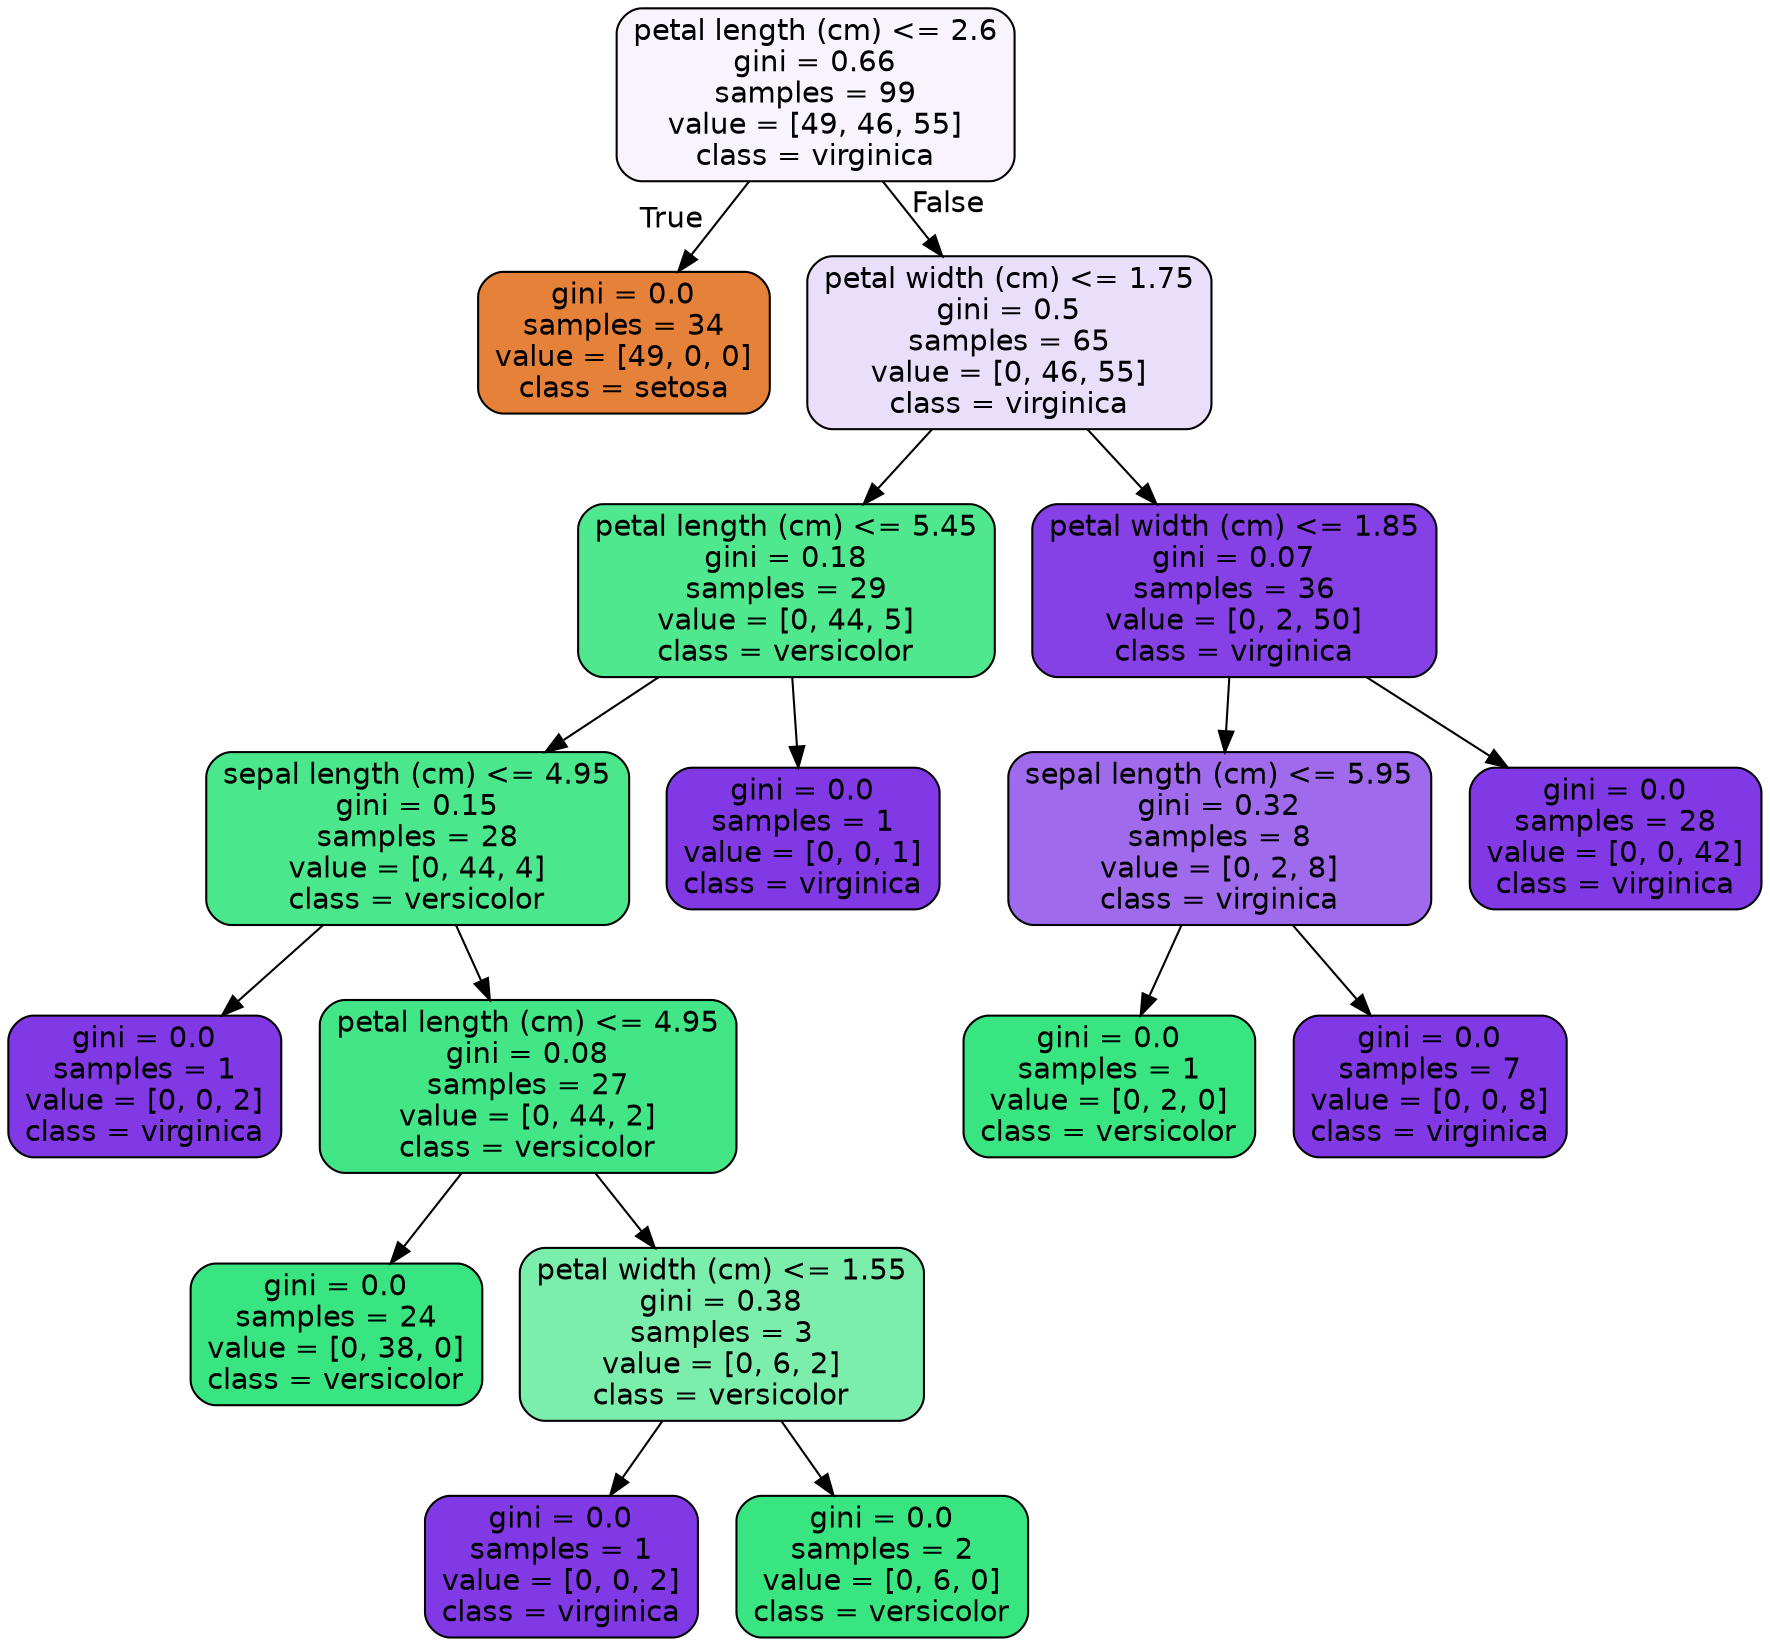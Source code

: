 digraph Tree {
node [shape=box, style="filled, rounded", color="black", fontname=helvetica] ;
edge [fontname=helvetica] ;
0 [label="petal length (cm) <= 2.6\ngini = 0.66\nsamples = 99\nvalue = [49, 46, 55]\nclass = virginica", fillcolor="#f8f3fd"] ;
1 [label="gini = 0.0\nsamples = 34\nvalue = [49, 0, 0]\nclass = setosa", fillcolor="#e58139"] ;
0 -> 1 [labeldistance=2.5, labelangle=45, headlabel="True"] ;
2 [label="petal width (cm) <= 1.75\ngini = 0.5\nsamples = 65\nvalue = [0, 46, 55]\nclass = virginica", fillcolor="#eadffb"] ;
0 -> 2 [labeldistance=2.5, labelangle=-45, headlabel="False"] ;
3 [label="petal length (cm) <= 5.45\ngini = 0.18\nsamples = 29\nvalue = [0, 44, 5]\nclass = versicolor", fillcolor="#50e88f"] ;
2 -> 3 ;
4 [label="sepal length (cm) <= 4.95\ngini = 0.15\nsamples = 28\nvalue = [0, 44, 4]\nclass = versicolor", fillcolor="#4be78c"] ;
3 -> 4 ;
5 [label="gini = 0.0\nsamples = 1\nvalue = [0, 0, 2]\nclass = virginica", fillcolor="#8139e5"] ;
4 -> 5 ;
6 [label="petal length (cm) <= 4.95\ngini = 0.08\nsamples = 27\nvalue = [0, 44, 2]\nclass = versicolor", fillcolor="#42e687"] ;
4 -> 6 ;
7 [label="gini = 0.0\nsamples = 24\nvalue = [0, 38, 0]\nclass = versicolor", fillcolor="#39e581"] ;
6 -> 7 ;
8 [label="petal width (cm) <= 1.55\ngini = 0.38\nsamples = 3\nvalue = [0, 6, 2]\nclass = versicolor", fillcolor="#7beeab"] ;
6 -> 8 ;
9 [label="gini = 0.0\nsamples = 1\nvalue = [0, 0, 2]\nclass = virginica", fillcolor="#8139e5"] ;
8 -> 9 ;
10 [label="gini = 0.0\nsamples = 2\nvalue = [0, 6, 0]\nclass = versicolor", fillcolor="#39e581"] ;
8 -> 10 ;
11 [label="gini = 0.0\nsamples = 1\nvalue = [0, 0, 1]\nclass = virginica", fillcolor="#8139e5"] ;
3 -> 11 ;
12 [label="petal width (cm) <= 1.85\ngini = 0.07\nsamples = 36\nvalue = [0, 2, 50]\nclass = virginica", fillcolor="#8641e6"] ;
2 -> 12 ;
13 [label="sepal length (cm) <= 5.95\ngini = 0.32\nsamples = 8\nvalue = [0, 2, 8]\nclass = virginica", fillcolor="#a06aec"] ;
12 -> 13 ;
14 [label="gini = 0.0\nsamples = 1\nvalue = [0, 2, 0]\nclass = versicolor", fillcolor="#39e581"] ;
13 -> 14 ;
15 [label="gini = 0.0\nsamples = 7\nvalue = [0, 0, 8]\nclass = virginica", fillcolor="#8139e5"] ;
13 -> 15 ;
16 [label="gini = 0.0\nsamples = 28\nvalue = [0, 0, 42]\nclass = virginica", fillcolor="#8139e5"] ;
12 -> 16 ;
}